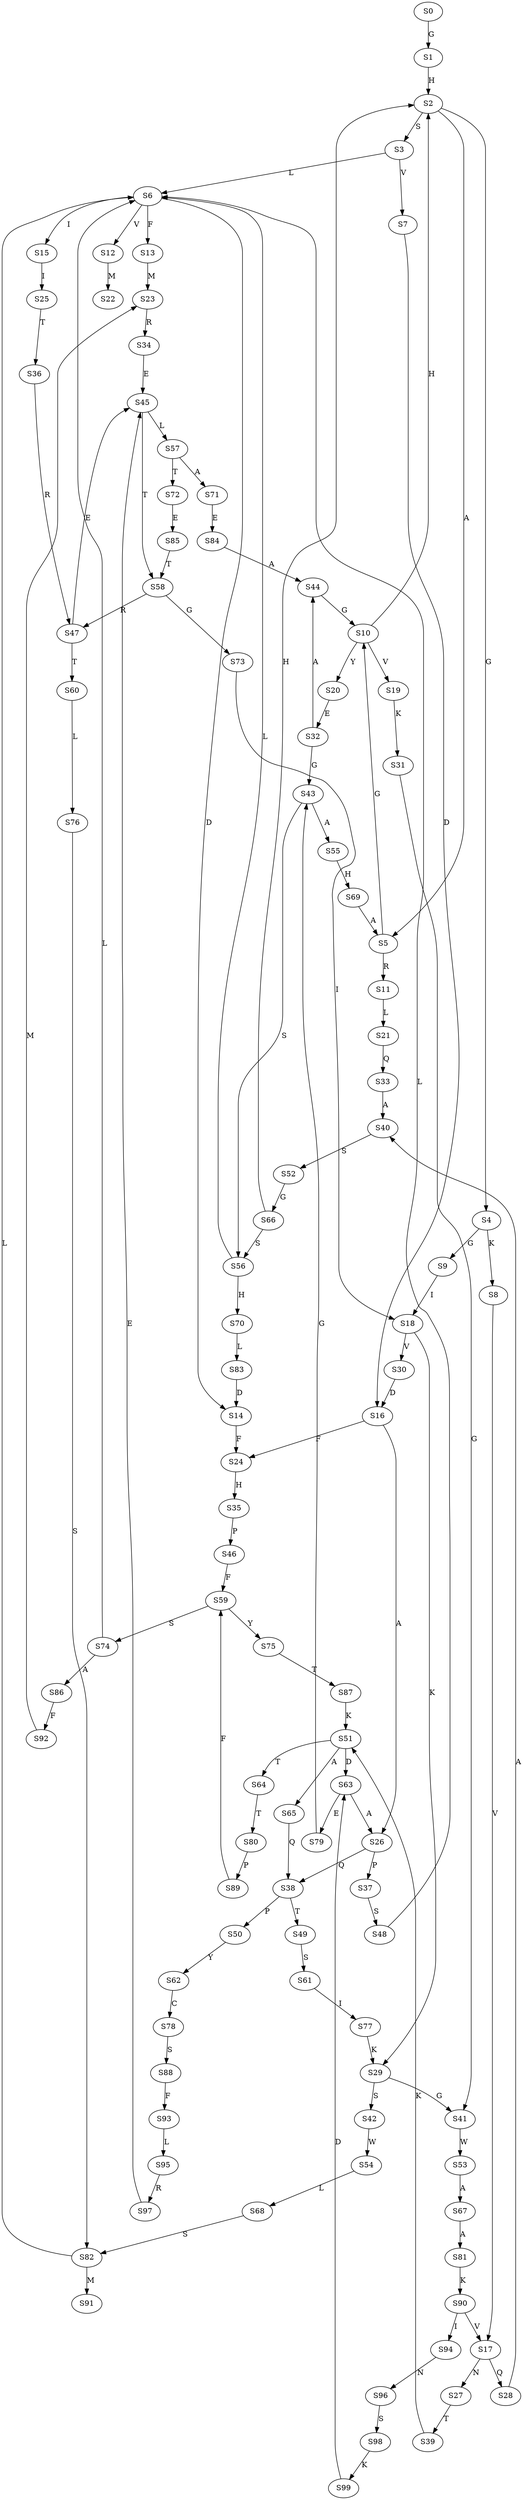 strict digraph  {
	S0 -> S1 [ label = G ];
	S1 -> S2 [ label = H ];
	S2 -> S3 [ label = S ];
	S2 -> S4 [ label = G ];
	S2 -> S5 [ label = A ];
	S3 -> S6 [ label = L ];
	S3 -> S7 [ label = V ];
	S4 -> S8 [ label = K ];
	S4 -> S9 [ label = G ];
	S5 -> S10 [ label = G ];
	S5 -> S11 [ label = R ];
	S6 -> S12 [ label = V ];
	S6 -> S13 [ label = F ];
	S6 -> S14 [ label = D ];
	S6 -> S15 [ label = I ];
	S7 -> S16 [ label = D ];
	S8 -> S17 [ label = V ];
	S9 -> S18 [ label = I ];
	S10 -> S19 [ label = V ];
	S10 -> S20 [ label = Y ];
	S10 -> S2 [ label = H ];
	S11 -> S21 [ label = L ];
	S12 -> S22 [ label = M ];
	S13 -> S23 [ label = M ];
	S14 -> S24 [ label = F ];
	S15 -> S25 [ label = I ];
	S16 -> S24 [ label = F ];
	S16 -> S26 [ label = A ];
	S17 -> S27 [ label = N ];
	S17 -> S28 [ label = Q ];
	S18 -> S29 [ label = K ];
	S18 -> S30 [ label = V ];
	S19 -> S31 [ label = K ];
	S20 -> S32 [ label = E ];
	S21 -> S33 [ label = Q ];
	S23 -> S34 [ label = R ];
	S24 -> S35 [ label = H ];
	S25 -> S36 [ label = T ];
	S26 -> S37 [ label = P ];
	S26 -> S38 [ label = Q ];
	S27 -> S39 [ label = T ];
	S28 -> S40 [ label = A ];
	S29 -> S41 [ label = G ];
	S29 -> S42 [ label = S ];
	S30 -> S16 [ label = D ];
	S31 -> S41 [ label = G ];
	S32 -> S43 [ label = G ];
	S32 -> S44 [ label = A ];
	S33 -> S40 [ label = A ];
	S34 -> S45 [ label = E ];
	S35 -> S46 [ label = P ];
	S36 -> S47 [ label = R ];
	S37 -> S48 [ label = S ];
	S38 -> S49 [ label = T ];
	S38 -> S50 [ label = P ];
	S39 -> S51 [ label = K ];
	S40 -> S52 [ label = S ];
	S41 -> S53 [ label = W ];
	S42 -> S54 [ label = W ];
	S43 -> S55 [ label = A ];
	S43 -> S56 [ label = S ];
	S44 -> S10 [ label = G ];
	S45 -> S57 [ label = L ];
	S45 -> S58 [ label = T ];
	S46 -> S59 [ label = F ];
	S47 -> S60 [ label = T ];
	S47 -> S45 [ label = E ];
	S48 -> S6 [ label = L ];
	S49 -> S61 [ label = S ];
	S50 -> S62 [ label = Y ];
	S51 -> S63 [ label = D ];
	S51 -> S64 [ label = T ];
	S51 -> S65 [ label = A ];
	S52 -> S66 [ label = G ];
	S53 -> S67 [ label = A ];
	S54 -> S68 [ label = L ];
	S55 -> S69 [ label = H ];
	S56 -> S6 [ label = L ];
	S56 -> S70 [ label = H ];
	S57 -> S71 [ label = A ];
	S57 -> S72 [ label = T ];
	S58 -> S47 [ label = R ];
	S58 -> S73 [ label = G ];
	S59 -> S74 [ label = S ];
	S59 -> S75 [ label = Y ];
	S60 -> S76 [ label = L ];
	S61 -> S77 [ label = I ];
	S62 -> S78 [ label = C ];
	S63 -> S26 [ label = A ];
	S63 -> S79 [ label = E ];
	S64 -> S80 [ label = T ];
	S65 -> S38 [ label = Q ];
	S66 -> S2 [ label = H ];
	S66 -> S56 [ label = S ];
	S67 -> S81 [ label = A ];
	S68 -> S82 [ label = S ];
	S69 -> S5 [ label = A ];
	S70 -> S83 [ label = L ];
	S71 -> S84 [ label = E ];
	S72 -> S85 [ label = E ];
	S73 -> S18 [ label = I ];
	S74 -> S6 [ label = L ];
	S74 -> S86 [ label = A ];
	S75 -> S87 [ label = T ];
	S76 -> S82 [ label = S ];
	S77 -> S29 [ label = K ];
	S78 -> S88 [ label = S ];
	S79 -> S43 [ label = G ];
	S80 -> S89 [ label = P ];
	S81 -> S90 [ label = K ];
	S82 -> S91 [ label = M ];
	S82 -> S6 [ label = L ];
	S83 -> S14 [ label = D ];
	S84 -> S44 [ label = A ];
	S85 -> S58 [ label = T ];
	S86 -> S92 [ label = F ];
	S87 -> S51 [ label = K ];
	S88 -> S93 [ label = F ];
	S89 -> S59 [ label = F ];
	S90 -> S17 [ label = V ];
	S90 -> S94 [ label = I ];
	S92 -> S23 [ label = M ];
	S93 -> S95 [ label = L ];
	S94 -> S96 [ label = N ];
	S95 -> S97 [ label = R ];
	S96 -> S98 [ label = S ];
	S97 -> S45 [ label = E ];
	S98 -> S99 [ label = K ];
	S99 -> S63 [ label = D ];
}
